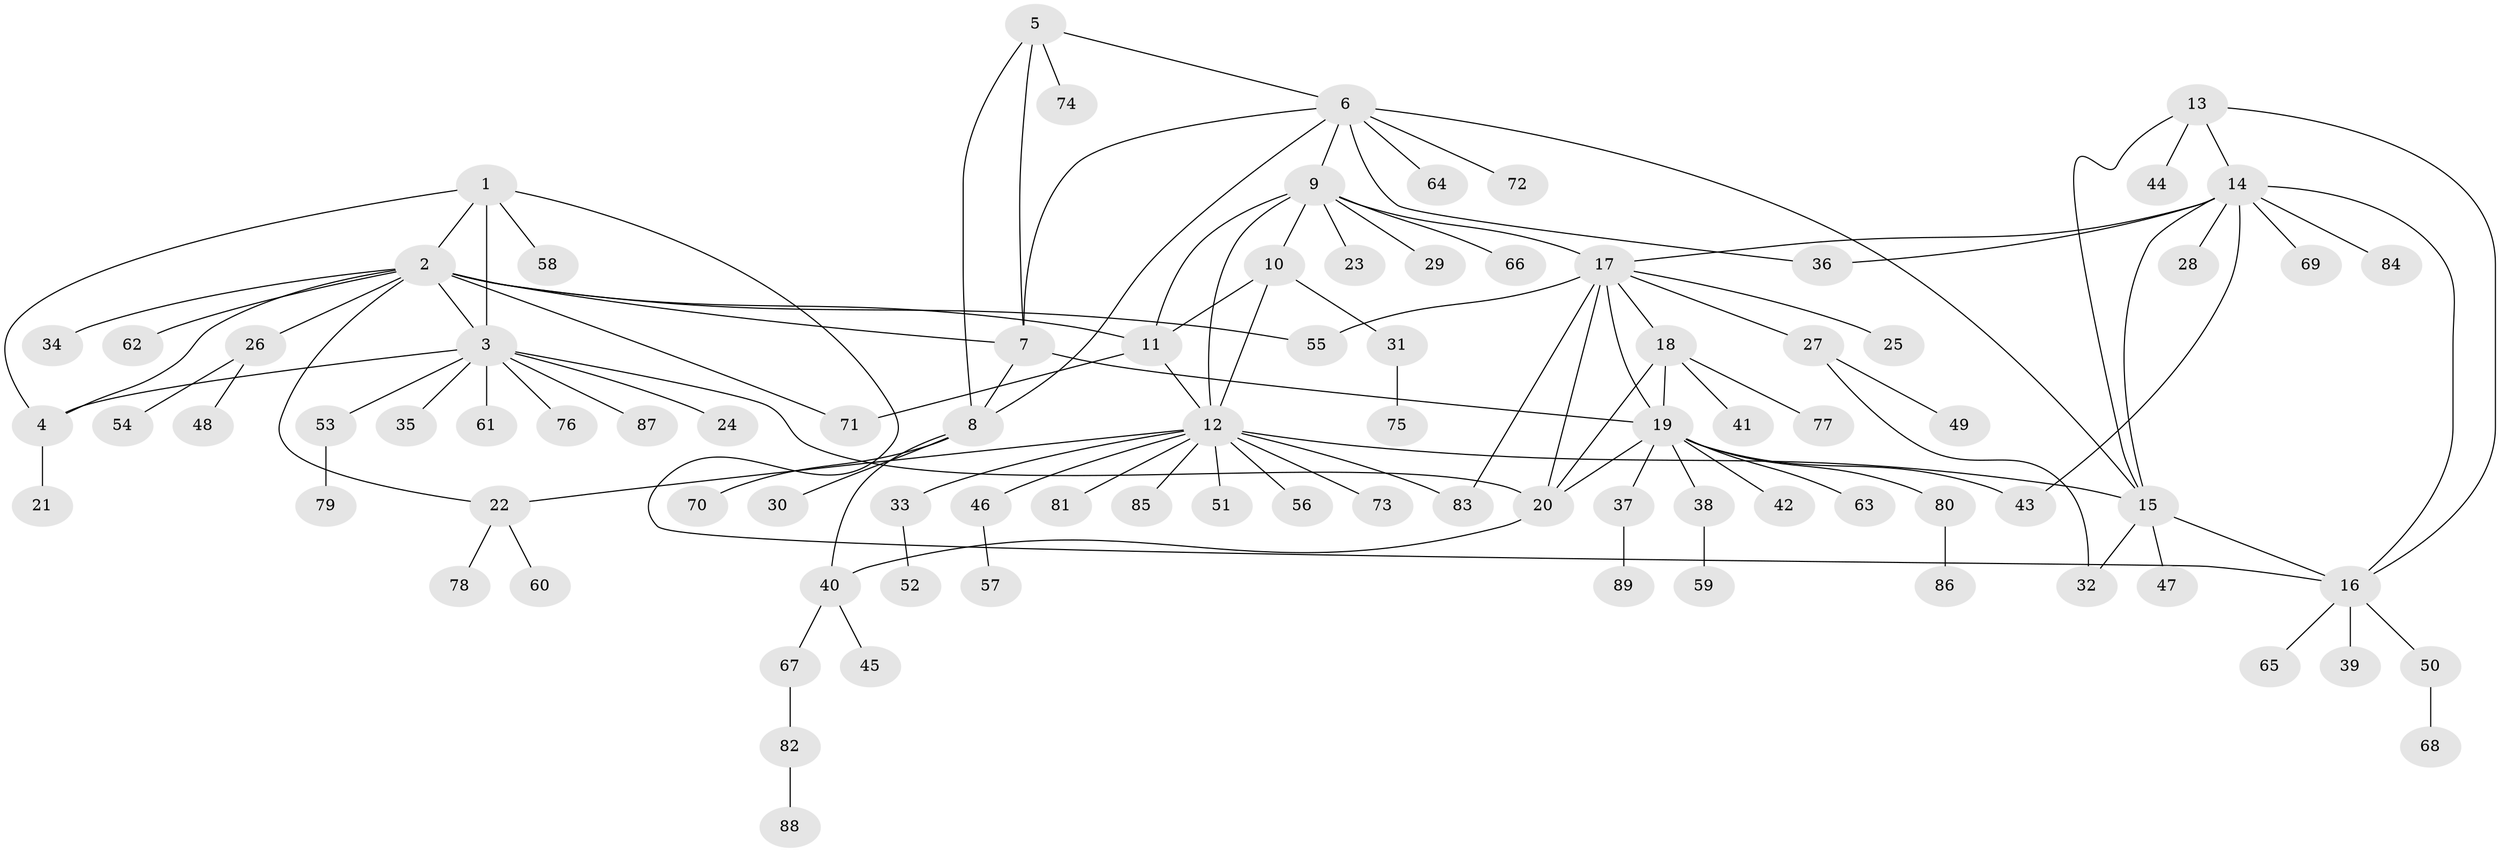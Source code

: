 // coarse degree distribution, {11: 0.03076923076923077, 9: 0.03076923076923077, 2: 0.09230769230769231, 7: 0.03076923076923077, 6: 0.03076923076923077, 8: 0.015384615384615385, 3: 0.046153846153846156, 10: 0.03076923076923077, 4: 0.03076923076923077, 5: 0.015384615384615385, 1: 0.6461538461538462}
// Generated by graph-tools (version 1.1) at 2025/52/02/27/25 19:52:18]
// undirected, 89 vertices, 117 edges
graph export_dot {
graph [start="1"]
  node [color=gray90,style=filled];
  1;
  2;
  3;
  4;
  5;
  6;
  7;
  8;
  9;
  10;
  11;
  12;
  13;
  14;
  15;
  16;
  17;
  18;
  19;
  20;
  21;
  22;
  23;
  24;
  25;
  26;
  27;
  28;
  29;
  30;
  31;
  32;
  33;
  34;
  35;
  36;
  37;
  38;
  39;
  40;
  41;
  42;
  43;
  44;
  45;
  46;
  47;
  48;
  49;
  50;
  51;
  52;
  53;
  54;
  55;
  56;
  57;
  58;
  59;
  60;
  61;
  62;
  63;
  64;
  65;
  66;
  67;
  68;
  69;
  70;
  71;
  72;
  73;
  74;
  75;
  76;
  77;
  78;
  79;
  80;
  81;
  82;
  83;
  84;
  85;
  86;
  87;
  88;
  89;
  1 -- 2;
  1 -- 3;
  1 -- 4;
  1 -- 16;
  1 -- 58;
  2 -- 3;
  2 -- 4;
  2 -- 7;
  2 -- 11;
  2 -- 22;
  2 -- 26;
  2 -- 34;
  2 -- 55;
  2 -- 62;
  2 -- 71;
  3 -- 4;
  3 -- 20;
  3 -- 24;
  3 -- 35;
  3 -- 53;
  3 -- 61;
  3 -- 76;
  3 -- 87;
  4 -- 21;
  5 -- 6;
  5 -- 7;
  5 -- 8;
  5 -- 74;
  6 -- 7;
  6 -- 8;
  6 -- 9;
  6 -- 15;
  6 -- 36;
  6 -- 64;
  6 -- 72;
  7 -- 8;
  7 -- 19;
  8 -- 30;
  8 -- 40;
  8 -- 70;
  9 -- 10;
  9 -- 11;
  9 -- 12;
  9 -- 17;
  9 -- 23;
  9 -- 29;
  9 -- 66;
  10 -- 11;
  10 -- 12;
  10 -- 31;
  11 -- 12;
  11 -- 71;
  12 -- 15;
  12 -- 22;
  12 -- 33;
  12 -- 46;
  12 -- 51;
  12 -- 56;
  12 -- 73;
  12 -- 81;
  12 -- 83;
  12 -- 85;
  13 -- 14;
  13 -- 15;
  13 -- 16;
  13 -- 44;
  14 -- 15;
  14 -- 16;
  14 -- 17;
  14 -- 28;
  14 -- 36;
  14 -- 43;
  14 -- 69;
  14 -- 84;
  15 -- 16;
  15 -- 32;
  15 -- 47;
  16 -- 39;
  16 -- 50;
  16 -- 65;
  17 -- 18;
  17 -- 19;
  17 -- 20;
  17 -- 25;
  17 -- 27;
  17 -- 55;
  17 -- 83;
  18 -- 19;
  18 -- 20;
  18 -- 41;
  18 -- 77;
  19 -- 20;
  19 -- 37;
  19 -- 38;
  19 -- 42;
  19 -- 43;
  19 -- 63;
  19 -- 80;
  20 -- 40;
  22 -- 60;
  22 -- 78;
  26 -- 48;
  26 -- 54;
  27 -- 32;
  27 -- 49;
  31 -- 75;
  33 -- 52;
  37 -- 89;
  38 -- 59;
  40 -- 45;
  40 -- 67;
  46 -- 57;
  50 -- 68;
  53 -- 79;
  67 -- 82;
  80 -- 86;
  82 -- 88;
}

